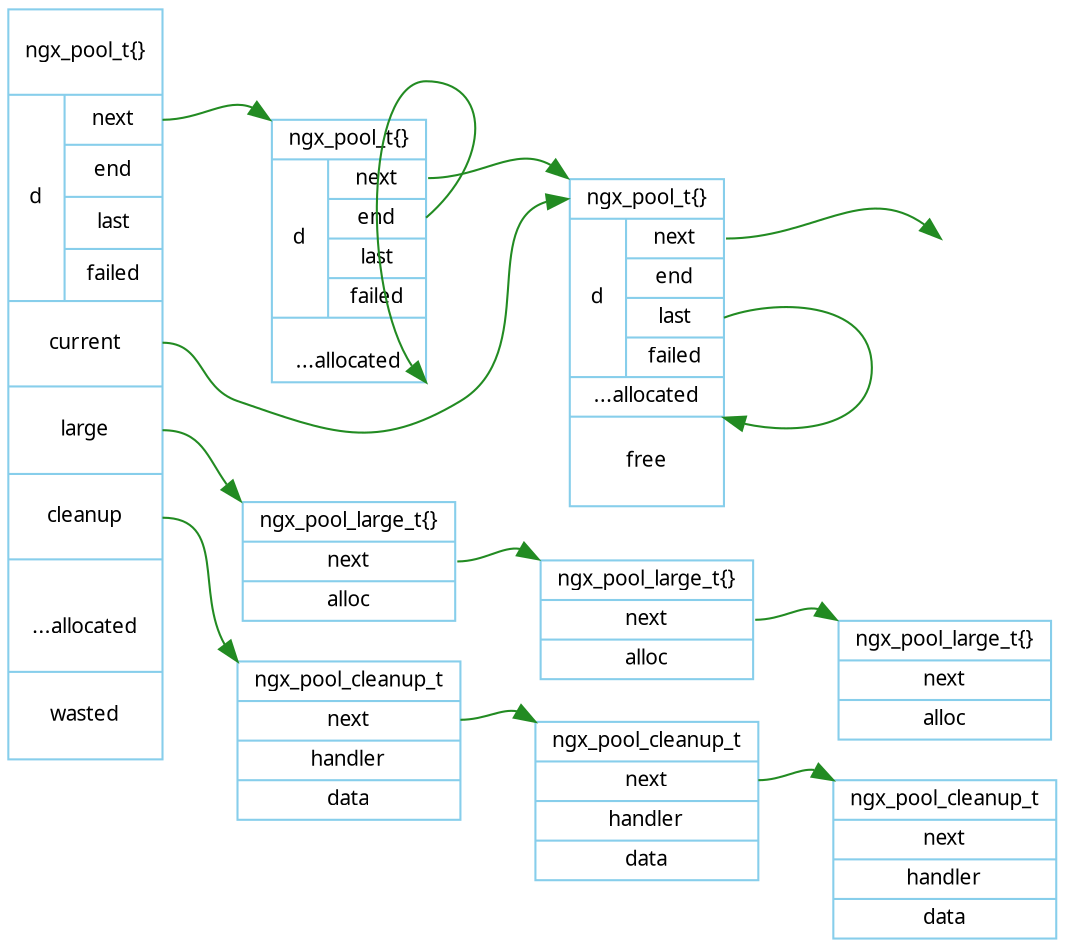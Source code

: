 digraph ngx_pool {
   rankdir=LR;
   node [shape=record, color=skyblue, fontname="Verdana", fontsize=10];
   edge [color=forestgreen, fontname="Verdana", fontsize=10];

   ngx_pool_t0 [label="<h>ngx_pool_t\{\}|{d|{<next>next|<end>end|<last>last|failed}}|<current>current|<large>large|<cleanup>cleanup|\n...allocated\n|wasted", height=5];
   ngx_pool_t1 [label="<h>ngx_pool_t\{\}|{d|{<next>next|<end>end|<last>last|failed}}|\n...allocated\n"];
   ngx_pool_t2 [label="<h>ngx_pool_t\{\}|{d|{<next>next|<end>end|<last>last|failed}}|...allocated|<space>\nfree\n\n"];
   ngx_pool_t3[shape=none, width=0, height=0, label=""];

   ngx_pool_t0:next -> ngx_pool_t1:h:nw [weight=10];
   ngx_pool_t1:next -> ngx_pool_t2:h:nw [weight=10];
   ngx_pool_t2:next -> ngx_pool_t3:nw [weight=10];

   ngx_pool_t1:end:e -> ngx_pool_t1:se [weight=10];
   ngx_pool_t2:last:e -> ngx_pool_t2:space:ne;

   ngx_pool_t0:current -> ngx_pool_t2:h;

   ngx_pool_large_t_1 [label="<h>ngx_pool_large_t\{\}|<next>next|<alloc>alloc"];
   ngx_pool_large_t_2 [label="<h>ngx_pool_large_t\{\}|<next>next|<alloc>alloc"];
   ngx_pool_large_t_3 [label="<h>ngx_pool_large_t\{\}|<next>next|<alloc>alloc"];

   ngx_pool_t0:large -> ngx_pool_large_t_1:h:nw;
   ngx_pool_large_t_1:next -> ngx_pool_large_t_2:h:nw;
   ngx_pool_large_t_2:next -> ngx_pool_large_t_3:h:nw;


   ngx_pool_cleanup_t_1 [label="<h>ngx_pool_cleanup_t|<next>next|<handler>handler|<data>data"];
   ngx_pool_cleanup_t_2 [label="<h>ngx_pool_cleanup_t|<next>next|<handler>handler|<data>data"];
   ngx_pool_cleanup_t_3 [label="<h>ngx_pool_cleanup_t|<next>next|<handler>handler|<data>data"];

   ngx_pool_t0:cleanup -> ngx_pool_cleanup_t_1:h:nw;
   ngx_pool_cleanup_t_1:next -> ngx_pool_cleanup_t_2:h:nw;
   ngx_pool_cleanup_t_2:next -> ngx_pool_cleanup_t_3:h:nw;
}